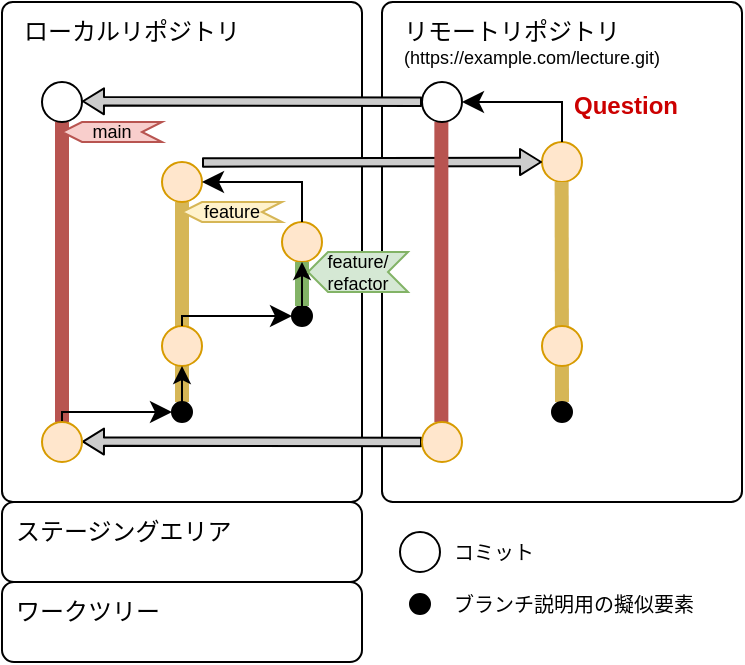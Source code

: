 <mxfile>
    <diagram id="VqkV4uniLA5KdD8Gq_1A" name="ページ1">
        <mxGraphModel dx="532" dy="451" grid="1" gridSize="10" guides="1" tooltips="1" connect="1" arrows="1" fold="1" page="1" pageScale="1" pageWidth="827" pageHeight="1169" math="0" shadow="0">
            <root>
                <mxCell id="0"/>
                <mxCell id="1" parent="0"/>
                <mxCell id="3" value="" style="rounded=1;whiteSpace=wrap;html=1;arcSize=3;movable=1;resizable=1;rotatable=1;deletable=1;editable=1;locked=0;connectable=1;" parent="1" vertex="1">
                    <mxGeometry x="80" y="290" width="180" height="250" as="geometry"/>
                </mxCell>
                <mxCell id="44" style="edgeStyle=none;html=1;exitX=0.5;exitY=1;exitDx=0;exitDy=0;endArrow=none;endFill=0;strokeWidth=7;fillColor=#fff2cc;strokeColor=#d6b656;entryX=0.5;entryY=0;entryDx=0;entryDy=0;" parent="1" source="21" target="11" edge="1">
                    <mxGeometry relative="1" as="geometry">
                        <mxPoint x="165" y="390" as="sourcePoint"/>
                        <mxPoint x="165.34" y="450" as="targetPoint"/>
                    </mxGeometry>
                </mxCell>
                <mxCell id="6" value="" style="rounded=1;whiteSpace=wrap;html=1;arcSize=15;movable=0;resizable=0;rotatable=0;deletable=0;editable=0;locked=1;connectable=0;" parent="1" vertex="1">
                    <mxGeometry x="80" y="580" width="180" height="40" as="geometry"/>
                </mxCell>
                <mxCell id="5" value="" style="rounded=1;whiteSpace=wrap;html=1;arcSize=15;movable=0;resizable=0;rotatable=0;deletable=0;editable=0;locked=1;connectable=0;" parent="1" vertex="1">
                    <mxGeometry x="80" y="540" width="180" height="40" as="geometry"/>
                </mxCell>
                <mxCell id="7" value="" style="rounded=1;whiteSpace=wrap;html=1;arcSize=3;movable=1;resizable=1;rotatable=1;deletable=1;editable=1;locked=0;connectable=1;" parent="1" vertex="1">
                    <mxGeometry x="270" y="290" width="180" height="250" as="geometry"/>
                </mxCell>
                <mxCell id="10" value="" style="ellipse;whiteSpace=wrap;html=1;fillColor=#ffe6cc;strokeColor=#d79b00;" parent="1" vertex="1">
                    <mxGeometry x="160" y="452" width="20" height="20" as="geometry"/>
                </mxCell>
                <mxCell id="19" style="edgeStyle=none;html=1;exitX=0.5;exitY=0;exitDx=0;exitDy=0;entryX=0.5;entryY=1;entryDx=0;entryDy=0;" parent="1" source="11" target="10" edge="1">
                    <mxGeometry relative="1" as="geometry"/>
                </mxCell>
                <mxCell id="11" value="" style="ellipse;whiteSpace=wrap;html=1;fillColor=#000000;" parent="1" vertex="1">
                    <mxGeometry x="165" y="490" width="10" height="10" as="geometry"/>
                </mxCell>
                <mxCell id="13" value="" style="ellipse;whiteSpace=wrap;html=1;fillColor=#ffe6cc;strokeColor=#d79b00;" parent="1" vertex="1">
                    <mxGeometry x="220" y="400" width="20" height="20" as="geometry"/>
                </mxCell>
                <mxCell id="14" value="" style="ellipse;whiteSpace=wrap;html=1;fillColor=#000000;" parent="1" vertex="1">
                    <mxGeometry x="225" y="442" width="10" height="10" as="geometry"/>
                </mxCell>
                <mxCell id="21" value="" style="ellipse;whiteSpace=wrap;html=1;fillColor=#ffe6cc;strokeColor=#d79b00;" parent="1" vertex="1">
                    <mxGeometry x="160" y="370" width="20" height="20" as="geometry"/>
                </mxCell>
                <mxCell id="23" value="" style="edgeStyle=segmentEdgeStyle;endArrow=classic;html=1;curved=0;rounded=0;endSize=8;startSize=8;exitX=0.5;exitY=0;exitDx=0;exitDy=0;entryX=1;entryY=0.5;entryDx=0;entryDy=0;" parent="1" source="13" target="21" edge="1">
                    <mxGeometry width="50" height="50" relative="1" as="geometry">
                        <mxPoint x="-30" y="390" as="sourcePoint"/>
                        <mxPoint x="20" y="340" as="targetPoint"/>
                        <Array as="points">
                            <mxPoint x="230" y="380"/>
                        </Array>
                    </mxGeometry>
                </mxCell>
                <mxCell id="30" value="" style="ellipse;whiteSpace=wrap;html=1;fillColor=#ffe6cc;strokeColor=#d79b00;" parent="1" vertex="1">
                    <mxGeometry x="350" y="360" width="20" height="20" as="geometry"/>
                </mxCell>
                <mxCell id="32" value="" style="edgeStyle=segmentEdgeStyle;endArrow=classic;html=1;curved=0;rounded=0;endSize=8;startSize=8;exitX=0.5;exitY=0;exitDx=0;exitDy=0;entryX=1;entryY=0.5;entryDx=0;entryDy=0;" parent="1" edge="1">
                    <mxGeometry width="50" height="50" relative="1" as="geometry">
                        <mxPoint x="360" y="360" as="sourcePoint"/>
                        <mxPoint x="310" y="340" as="targetPoint"/>
                        <Array as="points">
                            <mxPoint x="360" y="340"/>
                        </Array>
                    </mxGeometry>
                </mxCell>
                <mxCell id="33" value="" style="shape=flexArrow;endArrow=classic;html=1;width=4.186;endSize=3.163;endWidth=7.82;fillColor=#CCCCCC;" parent="1" edge="1">
                    <mxGeometry width="50" height="50" relative="1" as="geometry">
                        <mxPoint x="290" y="510" as="sourcePoint"/>
                        <mxPoint x="120" y="509.77" as="targetPoint"/>
                    </mxGeometry>
                </mxCell>
                <mxCell id="34" value="" style="shape=flexArrow;endArrow=classic;html=1;width=4.186;endSize=3.163;endWidth=7.82;fillColor=#CCCCCC;" parent="1" edge="1">
                    <mxGeometry width="50" height="50" relative="1" as="geometry">
                        <mxPoint x="180" y="370.23" as="sourcePoint"/>
                        <mxPoint x="350" y="370" as="targetPoint"/>
                    </mxGeometry>
                </mxCell>
                <mxCell id="43" style="edgeStyle=none;html=1;exitX=0.5;exitY=1;exitDx=0;exitDy=0;entryX=0.5;entryY=0;entryDx=0;entryDy=0;endArrow=none;endFill=0;strokeWidth=7;fillColor=#f8cecc;strokeColor=#b85450;" parent="1" source="35" target="9" edge="1">
                    <mxGeometry relative="1" as="geometry"/>
                </mxCell>
                <mxCell id="37" value="" style="shape=flexArrow;endArrow=classic;html=1;width=4.186;endSize=3.163;endWidth=7.82;fillColor=#CCCCCC;" parent="1" edge="1">
                    <mxGeometry width="50" height="50" relative="1" as="geometry">
                        <mxPoint x="290" y="339.86" as="sourcePoint"/>
                        <mxPoint x="120" y="339.63" as="targetPoint"/>
                    </mxGeometry>
                </mxCell>
                <mxCell id="38" value="ローカルリポジトリ" style="text;html=1;align=center;verticalAlign=middle;whiteSpace=wrap;rounded=0;" parent="1" vertex="1">
                    <mxGeometry x="80" y="290" width="130" height="30" as="geometry"/>
                </mxCell>
                <mxCell id="39" value="リモートリポジトリ" style="text;html=1;align=center;verticalAlign=middle;whiteSpace=wrap;rounded=0;" parent="1" vertex="1">
                    <mxGeometry x="270" y="290" width="130" height="30" as="geometry"/>
                </mxCell>
                <mxCell id="41" value="ワークツリー" style="text;html=1;align=left;verticalAlign=middle;whiteSpace=wrap;rounded=0;" parent="1" vertex="1">
                    <mxGeometry x="85" y="580" width="90" height="30" as="geometry"/>
                </mxCell>
                <mxCell id="45" style="edgeStyle=none;html=1;endArrow=none;endFill=0;strokeWidth=7;fillColor=#d5e8d4;strokeColor=#82b366;entryX=0.5;entryY=0;entryDx=0;entryDy=0;exitX=0.5;exitY=1;exitDx=0;exitDy=0;" parent="1" edge="1">
                    <mxGeometry relative="1" as="geometry">
                        <mxPoint x="230" y="420.0" as="sourcePoint"/>
                        <mxPoint x="230" y="442" as="targetPoint"/>
                    </mxGeometry>
                </mxCell>
                <mxCell id="20" style="edgeStyle=none;html=1;entryX=0.5;entryY=1;entryDx=0;entryDy=0;" parent="1" source="14" target="13" edge="1">
                    <mxGeometry relative="1" as="geometry"/>
                </mxCell>
                <mxCell id="18" value="" style="edgeStyle=segmentEdgeStyle;endArrow=classic;html=1;curved=0;rounded=0;endSize=8;startSize=8;exitX=0.5;exitY=0;exitDx=0;exitDy=0;entryX=0;entryY=0.5;entryDx=0;entryDy=0;" parent="1" edge="1">
                    <mxGeometry width="50" height="50" relative="1" as="geometry">
                        <mxPoint x="170" y="452" as="sourcePoint"/>
                        <mxPoint x="225" y="447" as="targetPoint"/>
                        <Array as="points">
                            <mxPoint x="170" y="447"/>
                        </Array>
                    </mxGeometry>
                </mxCell>
                <mxCell id="17" value="" style="edgeStyle=segmentEdgeStyle;endArrow=classic;html=1;curved=0;rounded=0;endSize=8;startSize=8;exitX=0.5;exitY=0;exitDx=0;exitDy=0;entryX=0;entryY=0.5;entryDx=0;entryDy=0;" parent="1" source="9" target="11" edge="1">
                    <mxGeometry width="50" height="50" relative="1" as="geometry">
                        <mxPoint x="190" y="440" as="sourcePoint"/>
                        <mxPoint x="160" y="490" as="targetPoint"/>
                        <Array as="points">
                            <mxPoint x="110" y="495"/>
                        </Array>
                    </mxGeometry>
                </mxCell>
                <mxCell id="46" style="edgeStyle=none;html=1;exitX=0.5;exitY=1;exitDx=0;exitDy=0;entryX=0.5;entryY=0;entryDx=0;entryDy=0;endArrow=none;endFill=0;strokeWidth=7;fillColor=#f8cecc;strokeColor=#b85450;" parent="1" edge="1">
                    <mxGeometry relative="1" as="geometry">
                        <mxPoint x="299.68" y="350" as="sourcePoint"/>
                        <mxPoint x="299.68" y="500" as="targetPoint"/>
                    </mxGeometry>
                </mxCell>
                <mxCell id="2" value="" style="ellipse;whiteSpace=wrap;html=1;fillColor=#ffe6cc;strokeColor=#d79b00;" parent="1" vertex="1">
                    <mxGeometry x="290" y="500" width="20" height="20" as="geometry"/>
                </mxCell>
                <mxCell id="9" value="" style="ellipse;whiteSpace=wrap;html=1;fillColor=#ffe6cc;strokeColor=#d79b00;" parent="1" vertex="1">
                    <mxGeometry x="100" y="500" width="20" height="20" as="geometry"/>
                </mxCell>
                <mxCell id="31" value="" style="ellipse;whiteSpace=wrap;html=1;" parent="1" vertex="1">
                    <mxGeometry x="290" y="330" width="20" height="20" as="geometry"/>
                </mxCell>
                <mxCell id="35" value="" style="ellipse;whiteSpace=wrap;html=1;" parent="1" vertex="1">
                    <mxGeometry x="100" y="330" width="20" height="20" as="geometry"/>
                </mxCell>
                <mxCell id="47" style="edgeStyle=none;html=1;exitX=0.5;exitY=1;exitDx=0;exitDy=0;endArrow=none;endFill=0;strokeWidth=7;fillColor=#fff2cc;strokeColor=#d6b656;entryX=0.5;entryY=0;entryDx=0;entryDy=0;" parent="1" target="48" edge="1">
                    <mxGeometry relative="1" as="geometry">
                        <mxPoint x="359.82" y="380" as="sourcePoint"/>
                        <mxPoint x="359.82" y="480" as="targetPoint"/>
                    </mxGeometry>
                </mxCell>
                <mxCell id="48" value="" style="ellipse;whiteSpace=wrap;html=1;fillColor=#000000;" parent="1" vertex="1">
                    <mxGeometry x="355" y="490" width="10" height="10" as="geometry"/>
                </mxCell>
                <mxCell id="49" value="" style="ellipse;whiteSpace=wrap;html=1;fillColor=#ffe6cc;strokeColor=#d79b00;" parent="1" vertex="1">
                    <mxGeometry x="350" y="452" width="20" height="20" as="geometry"/>
                </mxCell>
                <mxCell id="52" value="&lt;font style=&quot;font-size: 9px;&quot;&gt;(https://example.com/lecture.git)&lt;/font&gt;" style="text;html=1;align=left;verticalAlign=middle;whiteSpace=wrap;rounded=0;" parent="1" vertex="1">
                    <mxGeometry x="279" y="302" width="140" height="30" as="geometry"/>
                </mxCell>
                <mxCell id="56" value="main" style="shape=step;perimeter=stepPerimeter;whiteSpace=wrap;html=1;fixedSize=1;direction=west;size=10;fillColor=#f8cecc;strokeColor=#b85450;fontSize=9;" parent="1" vertex="1">
                    <mxGeometry x="110" y="350" width="50" height="10" as="geometry"/>
                </mxCell>
                <mxCell id="57" value="feature" style="shape=step;perimeter=stepPerimeter;whiteSpace=wrap;html=1;fixedSize=1;direction=west;size=10;fillColor=#fff2cc;strokeColor=#d6b656;fontSize=9;" parent="1" vertex="1">
                    <mxGeometry x="170" y="390" width="50" height="10" as="geometry"/>
                </mxCell>
                <mxCell id="58" value="feature/&lt;div&gt;refactor&lt;/div&gt;" style="shape=step;perimeter=stepPerimeter;whiteSpace=wrap;html=1;fixedSize=1;direction=west;size=10;fillColor=#d5e8d4;strokeColor=#82b366;fontSize=9;" parent="1" vertex="1">
                    <mxGeometry x="233" y="415" width="50" height="20" as="geometry"/>
                </mxCell>
                <mxCell id="59" value="" style="ellipse;whiteSpace=wrap;html=1;" parent="1" vertex="1">
                    <mxGeometry x="279" y="555" width="20" height="20" as="geometry"/>
                </mxCell>
                <mxCell id="60" value="コミット" style="text;html=1;align=left;verticalAlign=middle;whiteSpace=wrap;rounded=0;fontSize=10;" parent="1" vertex="1">
                    <mxGeometry x="304" y="550" width="70" height="30" as="geometry"/>
                </mxCell>
                <mxCell id="61" value="" style="ellipse;whiteSpace=wrap;html=1;fillColor=#000000;direction=south;" parent="1" vertex="1">
                    <mxGeometry x="284" y="586" width="10" height="10" as="geometry"/>
                </mxCell>
                <mxCell id="62" value="ブランチ説明用の擬似要素" style="text;html=1;align=left;verticalAlign=middle;whiteSpace=wrap;rounded=0;fontSize=10;" parent="1" vertex="1">
                    <mxGeometry x="304" y="576" width="136" height="30" as="geometry"/>
                </mxCell>
                <mxCell id="64" value="&lt;b&gt;&lt;font style=&quot;font-size: 12px; color: rgb(204, 0, 0);&quot;&gt;Question&lt;/font&gt;&lt;/b&gt;" style="text;html=1;align=left;verticalAlign=middle;whiteSpace=wrap;rounded=0;fontSize=10;fontColor=light-dark(#c20505, #ededed);" parent="1" vertex="1">
                    <mxGeometry x="364" y="327" width="70" height="30" as="geometry"/>
                </mxCell>
                <mxCell id="66" value="ステージングエリア" style="text;html=1;align=left;verticalAlign=middle;whiteSpace=wrap;rounded=0;" parent="1" vertex="1">
                    <mxGeometry x="85" y="540" width="115" height="30" as="geometry"/>
                </mxCell>
            </root>
        </mxGraphModel>
    </diagram>
</mxfile>